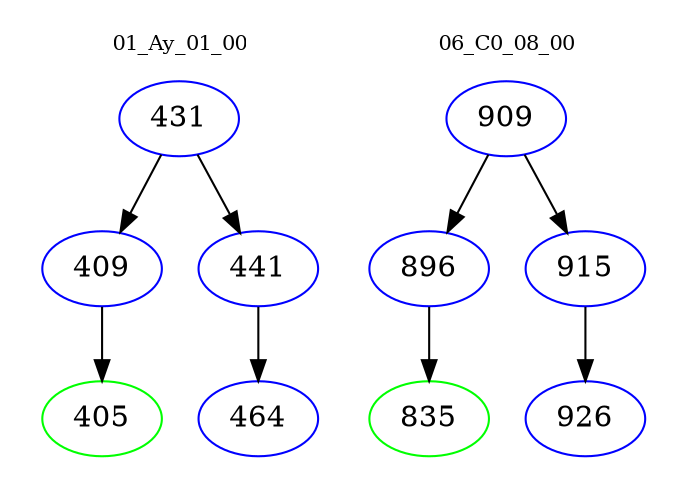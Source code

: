 digraph{
subgraph cluster_0 {
color = white
label = "01_Ay_01_00";
fontsize=10;
T0_431 [label="431", color="blue"]
T0_431 -> T0_409 [color="black"]
T0_409 [label="409", color="blue"]
T0_409 -> T0_405 [color="black"]
T0_405 [label="405", color="green"]
T0_431 -> T0_441 [color="black"]
T0_441 [label="441", color="blue"]
T0_441 -> T0_464 [color="black"]
T0_464 [label="464", color="blue"]
}
subgraph cluster_1 {
color = white
label = "06_C0_08_00";
fontsize=10;
T1_909 [label="909", color="blue"]
T1_909 -> T1_896 [color="black"]
T1_896 [label="896", color="blue"]
T1_896 -> T1_835 [color="black"]
T1_835 [label="835", color="green"]
T1_909 -> T1_915 [color="black"]
T1_915 [label="915", color="blue"]
T1_915 -> T1_926 [color="black"]
T1_926 [label="926", color="blue"]
}
}
